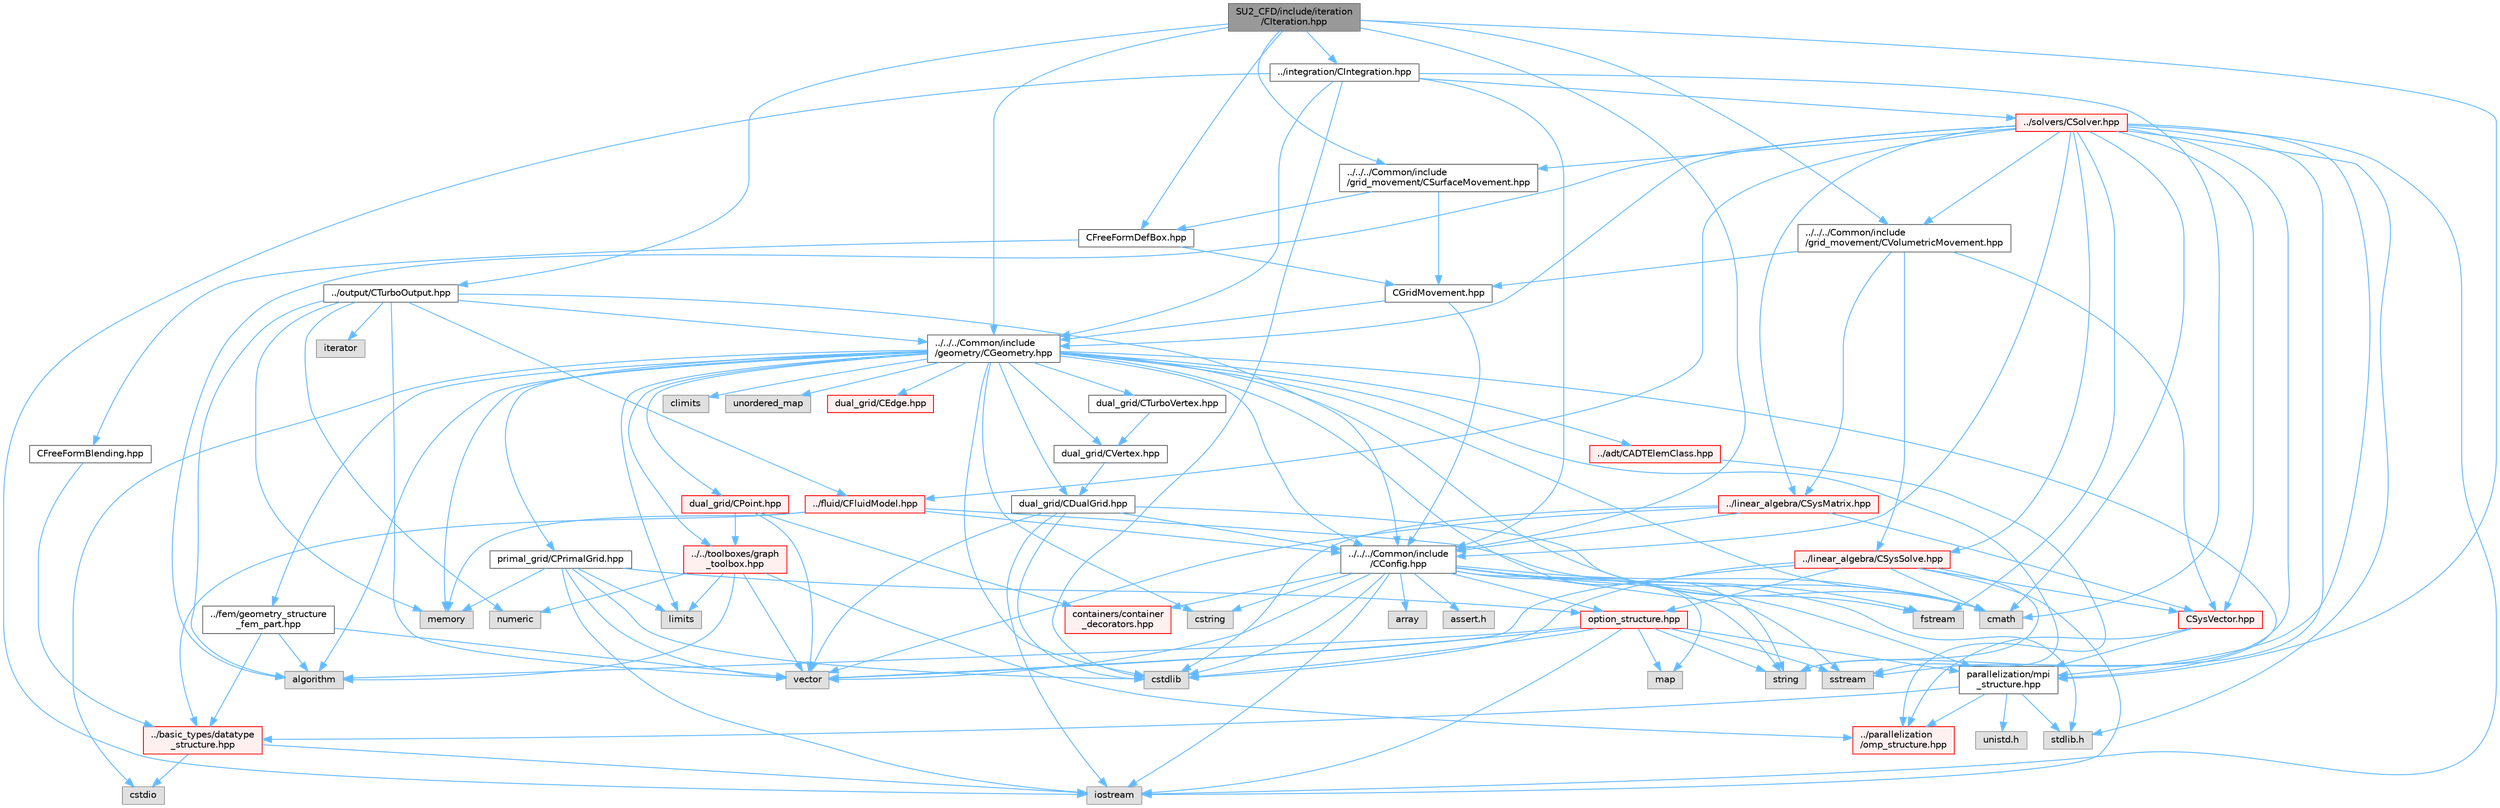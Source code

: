 digraph "SU2_CFD/include/iteration/CIteration.hpp"
{
 // LATEX_PDF_SIZE
  bgcolor="transparent";
  edge [fontname=Helvetica,fontsize=10,labelfontname=Helvetica,labelfontsize=10];
  node [fontname=Helvetica,fontsize=10,shape=box,height=0.2,width=0.4];
  Node1 [id="Node000001",label="SU2_CFD/include/iteration\l/CIteration.hpp",height=0.2,width=0.4,color="gray40", fillcolor="grey60", style="filled", fontcolor="black",tooltip="Headers of the iteration classes used by SU2_CFD. Each CIteration class represents an available physi..."];
  Node1 -> Node2 [id="edge1_Node000001_Node000002",color="steelblue1",style="solid",tooltip=" "];
  Node2 [id="Node000002",label="../../../Common/include\l/CConfig.hpp",height=0.2,width=0.4,color="grey40", fillcolor="white", style="filled",URL="$CConfig_8hpp.html",tooltip="All the information about the definition of the physical problem. The subroutines and functions are i..."];
  Node2 -> Node3 [id="edge2_Node000002_Node000003",color="steelblue1",style="solid",tooltip=" "];
  Node3 [id="Node000003",label="parallelization/mpi\l_structure.hpp",height=0.2,width=0.4,color="grey40", fillcolor="white", style="filled",URL="$mpi__structure_8hpp.html",tooltip="Headers of the mpi interface for generalized datatypes. The subroutines and functions are in the mpi_..."];
  Node3 -> Node4 [id="edge3_Node000003_Node000004",color="steelblue1",style="solid",tooltip=" "];
  Node4 [id="Node000004",label="stdlib.h",height=0.2,width=0.4,color="grey60", fillcolor="#E0E0E0", style="filled",tooltip=" "];
  Node3 -> Node5 [id="edge4_Node000003_Node000005",color="steelblue1",style="solid",tooltip=" "];
  Node5 [id="Node000005",label="../basic_types/datatype\l_structure.hpp",height=0.2,width=0.4,color="red", fillcolor="#FFF0F0", style="filled",URL="$datatype__structure_8hpp.html",tooltip="Headers for generalized datatypes, defines an interface for AD types."];
  Node5 -> Node6 [id="edge5_Node000005_Node000006",color="steelblue1",style="solid",tooltip=" "];
  Node6 [id="Node000006",label="iostream",height=0.2,width=0.4,color="grey60", fillcolor="#E0E0E0", style="filled",tooltip=" "];
  Node5 -> Node8 [id="edge6_Node000005_Node000008",color="steelblue1",style="solid",tooltip=" "];
  Node8 [id="Node000008",label="cstdio",height=0.2,width=0.4,color="grey60", fillcolor="#E0E0E0", style="filled",tooltip=" "];
  Node3 -> Node15 [id="edge7_Node000003_Node000015",color="steelblue1",style="solid",tooltip=" "];
  Node15 [id="Node000015",label="unistd.h",height=0.2,width=0.4,color="grey60", fillcolor="#E0E0E0", style="filled",tooltip=" "];
  Node3 -> Node12 [id="edge8_Node000003_Node000012",color="steelblue1",style="solid",tooltip=" "];
  Node12 [id="Node000012",label="../parallelization\l/omp_structure.hpp",height=0.2,width=0.4,color="red", fillcolor="#FFF0F0", style="filled",URL="$omp__structure_8hpp.html",tooltip="OpenMP interface header, provides compatibility functions if the code is built without OpenMP support..."];
  Node2 -> Node6 [id="edge9_Node000002_Node000006",color="steelblue1",style="solid",tooltip=" "];
  Node2 -> Node16 [id="edge10_Node000002_Node000016",color="steelblue1",style="solid",tooltip=" "];
  Node16 [id="Node000016",label="cstdlib",height=0.2,width=0.4,color="grey60", fillcolor="#E0E0E0", style="filled",tooltip=" "];
  Node2 -> Node17 [id="edge11_Node000002_Node000017",color="steelblue1",style="solid",tooltip=" "];
  Node17 [id="Node000017",label="fstream",height=0.2,width=0.4,color="grey60", fillcolor="#E0E0E0", style="filled",tooltip=" "];
  Node2 -> Node18 [id="edge12_Node000002_Node000018",color="steelblue1",style="solid",tooltip=" "];
  Node18 [id="Node000018",label="sstream",height=0.2,width=0.4,color="grey60", fillcolor="#E0E0E0", style="filled",tooltip=" "];
  Node2 -> Node19 [id="edge13_Node000002_Node000019",color="steelblue1",style="solid",tooltip=" "];
  Node19 [id="Node000019",label="string",height=0.2,width=0.4,color="grey60", fillcolor="#E0E0E0", style="filled",tooltip=" "];
  Node2 -> Node20 [id="edge14_Node000002_Node000020",color="steelblue1",style="solid",tooltip=" "];
  Node20 [id="Node000020",label="cstring",height=0.2,width=0.4,color="grey60", fillcolor="#E0E0E0", style="filled",tooltip=" "];
  Node2 -> Node21 [id="edge15_Node000002_Node000021",color="steelblue1",style="solid",tooltip=" "];
  Node21 [id="Node000021",label="vector",height=0.2,width=0.4,color="grey60", fillcolor="#E0E0E0", style="filled",tooltip=" "];
  Node2 -> Node22 [id="edge16_Node000002_Node000022",color="steelblue1",style="solid",tooltip=" "];
  Node22 [id="Node000022",label="array",height=0.2,width=0.4,color="grey60", fillcolor="#E0E0E0", style="filled",tooltip=" "];
  Node2 -> Node4 [id="edge17_Node000002_Node000004",color="steelblue1",style="solid",tooltip=" "];
  Node2 -> Node23 [id="edge18_Node000002_Node000023",color="steelblue1",style="solid",tooltip=" "];
  Node23 [id="Node000023",label="cmath",height=0.2,width=0.4,color="grey60", fillcolor="#E0E0E0", style="filled",tooltip=" "];
  Node2 -> Node24 [id="edge19_Node000002_Node000024",color="steelblue1",style="solid",tooltip=" "];
  Node24 [id="Node000024",label="map",height=0.2,width=0.4,color="grey60", fillcolor="#E0E0E0", style="filled",tooltip=" "];
  Node2 -> Node25 [id="edge20_Node000002_Node000025",color="steelblue1",style="solid",tooltip=" "];
  Node25 [id="Node000025",label="assert.h",height=0.2,width=0.4,color="grey60", fillcolor="#E0E0E0", style="filled",tooltip=" "];
  Node2 -> Node26 [id="edge21_Node000002_Node000026",color="steelblue1",style="solid",tooltip=" "];
  Node26 [id="Node000026",label="option_structure.hpp",height=0.2,width=0.4,color="red", fillcolor="#FFF0F0", style="filled",URL="$option__structure_8hpp.html",tooltip="Defines classes for referencing options for easy input in CConfig."];
  Node26 -> Node3 [id="edge22_Node000026_Node000003",color="steelblue1",style="solid",tooltip=" "];
  Node26 -> Node6 [id="edge23_Node000026_Node000006",color="steelblue1",style="solid",tooltip=" "];
  Node26 -> Node18 [id="edge24_Node000026_Node000018",color="steelblue1",style="solid",tooltip=" "];
  Node26 -> Node19 [id="edge25_Node000026_Node000019",color="steelblue1",style="solid",tooltip=" "];
  Node26 -> Node21 [id="edge26_Node000026_Node000021",color="steelblue1",style="solid",tooltip=" "];
  Node26 -> Node24 [id="edge27_Node000026_Node000024",color="steelblue1",style="solid",tooltip=" "];
  Node26 -> Node16 [id="edge28_Node000026_Node000016",color="steelblue1",style="solid",tooltip=" "];
  Node26 -> Node27 [id="edge29_Node000026_Node000027",color="steelblue1",style="solid",tooltip=" "];
  Node27 [id="Node000027",label="algorithm",height=0.2,width=0.4,color="grey60", fillcolor="#E0E0E0", style="filled",tooltip=" "];
  Node2 -> Node29 [id="edge30_Node000002_Node000029",color="steelblue1",style="solid",tooltip=" "];
  Node29 [id="Node000029",label="containers/container\l_decorators.hpp",height=0.2,width=0.4,color="red", fillcolor="#FFF0F0", style="filled",URL="$container__decorators_8hpp.html",tooltip="Collection of small classes that decorate C2DContainer to augment its functionality,..."];
  Node1 -> Node39 [id="edge31_Node000001_Node000039",color="steelblue1",style="solid",tooltip=" "];
  Node39 [id="Node000039",label="../../../Common/include\l/geometry/CGeometry.hpp",height=0.2,width=0.4,color="grey40", fillcolor="white", style="filled",URL="$CGeometry_8hpp.html",tooltip="Headers of the main subroutines for creating the geometrical structure. The subroutines and functions..."];
  Node39 -> Node40 [id="edge32_Node000039_Node000040",color="steelblue1",style="solid",tooltip=" "];
  Node40 [id="Node000040",label="limits",height=0.2,width=0.4,color="grey60", fillcolor="#E0E0E0", style="filled",tooltip=" "];
  Node39 -> Node3 [id="edge33_Node000039_Node000003",color="steelblue1",style="solid",tooltip=" "];
  Node39 -> Node19 [id="edge34_Node000039_Node000019",color="steelblue1",style="solid",tooltip=" "];
  Node39 -> Node17 [id="edge35_Node000039_Node000017",color="steelblue1",style="solid",tooltip=" "];
  Node39 -> Node18 [id="edge36_Node000039_Node000018",color="steelblue1",style="solid",tooltip=" "];
  Node39 -> Node23 [id="edge37_Node000039_Node000023",color="steelblue1",style="solid",tooltip=" "];
  Node39 -> Node27 [id="edge38_Node000039_Node000027",color="steelblue1",style="solid",tooltip=" "];
  Node39 -> Node20 [id="edge39_Node000039_Node000020",color="steelblue1",style="solid",tooltip=" "];
  Node39 -> Node8 [id="edge40_Node000039_Node000008",color="steelblue1",style="solid",tooltip=" "];
  Node39 -> Node16 [id="edge41_Node000039_Node000016",color="steelblue1",style="solid",tooltip=" "];
  Node39 -> Node41 [id="edge42_Node000039_Node000041",color="steelblue1",style="solid",tooltip=" "];
  Node41 [id="Node000041",label="climits",height=0.2,width=0.4,color="grey60", fillcolor="#E0E0E0", style="filled",tooltip=" "];
  Node39 -> Node42 [id="edge43_Node000039_Node000042",color="steelblue1",style="solid",tooltip=" "];
  Node42 [id="Node000042",label="memory",height=0.2,width=0.4,color="grey60", fillcolor="#E0E0E0", style="filled",tooltip=" "];
  Node39 -> Node43 [id="edge44_Node000039_Node000043",color="steelblue1",style="solid",tooltip=" "];
  Node43 [id="Node000043",label="unordered_map",height=0.2,width=0.4,color="grey60", fillcolor="#E0E0E0", style="filled",tooltip=" "];
  Node39 -> Node44 [id="edge45_Node000039_Node000044",color="steelblue1",style="solid",tooltip=" "];
  Node44 [id="Node000044",label="primal_grid/CPrimalGrid.hpp",height=0.2,width=0.4,color="grey40", fillcolor="white", style="filled",URL="$CPrimalGrid_8hpp.html",tooltip="Headers of the main subroutines for storing the primal grid structure. The subroutines and functions ..."];
  Node44 -> Node6 [id="edge46_Node000044_Node000006",color="steelblue1",style="solid",tooltip=" "];
  Node44 -> Node21 [id="edge47_Node000044_Node000021",color="steelblue1",style="solid",tooltip=" "];
  Node44 -> Node40 [id="edge48_Node000044_Node000040",color="steelblue1",style="solid",tooltip=" "];
  Node44 -> Node16 [id="edge49_Node000044_Node000016",color="steelblue1",style="solid",tooltip=" "];
  Node44 -> Node42 [id="edge50_Node000044_Node000042",color="steelblue1",style="solid",tooltip=" "];
  Node44 -> Node26 [id="edge51_Node000044_Node000026",color="steelblue1",style="solid",tooltip=" "];
  Node39 -> Node45 [id="edge52_Node000039_Node000045",color="steelblue1",style="solid",tooltip=" "];
  Node45 [id="Node000045",label="dual_grid/CDualGrid.hpp",height=0.2,width=0.4,color="grey40", fillcolor="white", style="filled",URL="$CDualGrid_8hpp.html",tooltip="Headers of the main subroutines for doing the complete dual grid structure. The subroutines and funct..."];
  Node45 -> Node23 [id="edge53_Node000045_Node000023",color="steelblue1",style="solid",tooltip=" "];
  Node45 -> Node6 [id="edge54_Node000045_Node000006",color="steelblue1",style="solid",tooltip=" "];
  Node45 -> Node16 [id="edge55_Node000045_Node000016",color="steelblue1",style="solid",tooltip=" "];
  Node45 -> Node21 [id="edge56_Node000045_Node000021",color="steelblue1",style="solid",tooltip=" "];
  Node45 -> Node2 [id="edge57_Node000045_Node000002",color="steelblue1",style="solid",tooltip=" "];
  Node39 -> Node46 [id="edge58_Node000039_Node000046",color="steelblue1",style="solid",tooltip=" "];
  Node46 [id="Node000046",label="dual_grid/CPoint.hpp",height=0.2,width=0.4,color="red", fillcolor="#FFF0F0", style="filled",URL="$CPoint_8hpp.html",tooltip="Declaration of the point class that stores geometric and adjacency information for dual control volum..."];
  Node46 -> Node29 [id="edge59_Node000046_Node000029",color="steelblue1",style="solid",tooltip=" "];
  Node46 -> Node47 [id="edge60_Node000046_Node000047",color="steelblue1",style="solid",tooltip=" "];
  Node47 [id="Node000047",label="../../toolboxes/graph\l_toolbox.hpp",height=0.2,width=0.4,color="red", fillcolor="#FFF0F0", style="filled",URL="$graph__toolbox_8hpp.html",tooltip="Functions and classes to build/represent sparse graphs or sparse patterns."];
  Node47 -> Node12 [id="edge61_Node000047_Node000012",color="steelblue1",style="solid",tooltip=" "];
  Node47 -> Node21 [id="edge62_Node000047_Node000021",color="steelblue1",style="solid",tooltip=" "];
  Node47 -> Node40 [id="edge63_Node000047_Node000040",color="steelblue1",style="solid",tooltip=" "];
  Node47 -> Node27 [id="edge64_Node000047_Node000027",color="steelblue1",style="solid",tooltip=" "];
  Node47 -> Node49 [id="edge65_Node000047_Node000049",color="steelblue1",style="solid",tooltip=" "];
  Node49 [id="Node000049",label="numeric",height=0.2,width=0.4,color="grey60", fillcolor="#E0E0E0", style="filled",tooltip=" "];
  Node46 -> Node21 [id="edge66_Node000046_Node000021",color="steelblue1",style="solid",tooltip=" "];
  Node39 -> Node51 [id="edge67_Node000039_Node000051",color="steelblue1",style="solid",tooltip=" "];
  Node51 [id="Node000051",label="dual_grid/CEdge.hpp",height=0.2,width=0.4,color="red", fillcolor="#FFF0F0", style="filled",URL="$CEdge_8hpp.html",tooltip="Declaration of the edge class CEdge.cpp file."];
  Node39 -> Node52 [id="edge68_Node000039_Node000052",color="steelblue1",style="solid",tooltip=" "];
  Node52 [id="Node000052",label="dual_grid/CVertex.hpp",height=0.2,width=0.4,color="grey40", fillcolor="white", style="filled",URL="$CVertex_8hpp.html",tooltip="Headers of the main subroutines for doing the complete dual grid structure. The subroutines and funct..."];
  Node52 -> Node45 [id="edge69_Node000052_Node000045",color="steelblue1",style="solid",tooltip=" "];
  Node39 -> Node53 [id="edge70_Node000039_Node000053",color="steelblue1",style="solid",tooltip=" "];
  Node53 [id="Node000053",label="dual_grid/CTurboVertex.hpp",height=0.2,width=0.4,color="grey40", fillcolor="white", style="filled",URL="$CTurboVertex_8hpp.html",tooltip="Headers of the main subroutines for doing the complete dual grid structure. The subroutines and funct..."];
  Node53 -> Node52 [id="edge71_Node000053_Node000052",color="steelblue1",style="solid",tooltip=" "];
  Node39 -> Node2 [id="edge72_Node000039_Node000002",color="steelblue1",style="solid",tooltip=" "];
  Node39 -> Node54 [id="edge73_Node000039_Node000054",color="steelblue1",style="solid",tooltip=" "];
  Node54 [id="Node000054",label="../fem/geometry_structure\l_fem_part.hpp",height=0.2,width=0.4,color="grey40", fillcolor="white", style="filled",URL="$geometry__structure__fem__part_8hpp.html",tooltip="Helper classes for the Fluid FEM solver."];
  Node54 -> Node5 [id="edge74_Node000054_Node000005",color="steelblue1",style="solid",tooltip=" "];
  Node54 -> Node21 [id="edge75_Node000054_Node000021",color="steelblue1",style="solid",tooltip=" "];
  Node54 -> Node27 [id="edge76_Node000054_Node000027",color="steelblue1",style="solid",tooltip=" "];
  Node39 -> Node47 [id="edge77_Node000039_Node000047",color="steelblue1",style="solid",tooltip=" "];
  Node39 -> Node55 [id="edge78_Node000039_Node000055",color="steelblue1",style="solid",tooltip=" "];
  Node55 [id="Node000055",label="../adt/CADTElemClass.hpp",height=0.2,width=0.4,color="red", fillcolor="#FFF0F0", style="filled",URL="$CADTElemClass_8hpp.html",tooltip="Class for storing an ADT of (linear) elements in an arbitrary number of dimensions."];
  Node55 -> Node12 [id="edge79_Node000055_Node000012",color="steelblue1",style="solid",tooltip=" "];
  Node1 -> Node59 [id="edge80_Node000001_Node000059",color="steelblue1",style="solid",tooltip=" "];
  Node59 [id="Node000059",label="../../../Common/include\l/grid_movement/CSurfaceMovement.hpp",height=0.2,width=0.4,color="grey40", fillcolor="white", style="filled",URL="$CSurfaceMovement_8hpp.html",tooltip="Headers of the CSurfaceMovement class."];
  Node59 -> Node60 [id="edge81_Node000059_Node000060",color="steelblue1",style="solid",tooltip=" "];
  Node60 [id="Node000060",label="CGridMovement.hpp",height=0.2,width=0.4,color="grey40", fillcolor="white", style="filled",URL="$CGridMovement_8hpp.html",tooltip="Headers of the CGridMovement class."];
  Node60 -> Node39 [id="edge82_Node000060_Node000039",color="steelblue1",style="solid",tooltip=" "];
  Node60 -> Node2 [id="edge83_Node000060_Node000002",color="steelblue1",style="solid",tooltip=" "];
  Node59 -> Node61 [id="edge84_Node000059_Node000061",color="steelblue1",style="solid",tooltip=" "];
  Node61 [id="Node000061",label="CFreeFormDefBox.hpp",height=0.2,width=0.4,color="grey40", fillcolor="white", style="filled",URL="$CFreeFormDefBox_8hpp.html",tooltip="Headers of the CFreeFormDefBox class."];
  Node61 -> Node60 [id="edge85_Node000061_Node000060",color="steelblue1",style="solid",tooltip=" "];
  Node61 -> Node62 [id="edge86_Node000061_Node000062",color="steelblue1",style="solid",tooltip=" "];
  Node62 [id="Node000062",label="CFreeFormBlending.hpp",height=0.2,width=0.4,color="grey40", fillcolor="white", style="filled",URL="$CFreeFormBlending_8hpp.html",tooltip="Headers of the CFreeFormBlending class. It is the parent class for the FFD blending function."];
  Node62 -> Node5 [id="edge87_Node000062_Node000005",color="steelblue1",style="solid",tooltip=" "];
  Node1 -> Node63 [id="edge88_Node000001_Node000063",color="steelblue1",style="solid",tooltip=" "];
  Node63 [id="Node000063",label="../../../Common/include\l/grid_movement/CVolumetricMovement.hpp",height=0.2,width=0.4,color="grey40", fillcolor="white", style="filled",URL="$CVolumetricMovement_8hpp.html",tooltip="Headers of the CVolumetricMovement class."];
  Node63 -> Node60 [id="edge89_Node000063_Node000060",color="steelblue1",style="solid",tooltip=" "];
  Node63 -> Node64 [id="edge90_Node000063_Node000064",color="steelblue1",style="solid",tooltip=" "];
  Node64 [id="Node000064",label="../linear_algebra/CSysMatrix.hpp",height=0.2,width=0.4,color="red", fillcolor="#FFF0F0", style="filled",URL="$CSysMatrix_8hpp.html",tooltip="Declaration of the block-sparse matrix class. The implemtation is in CSysMatrix.cpp."];
  Node64 -> Node2 [id="edge91_Node000064_Node000002",color="steelblue1",style="solid",tooltip=" "];
  Node64 -> Node65 [id="edge92_Node000064_Node000065",color="steelblue1",style="solid",tooltip=" "];
  Node65 [id="Node000065",label="CSysVector.hpp",height=0.2,width=0.4,color="red", fillcolor="#FFF0F0", style="filled",URL="$CSysVector_8hpp.html",tooltip="Declararion and inlines of the vector class used in the solution of large, distributed,..."];
  Node65 -> Node3 [id="edge93_Node000065_Node000003",color="steelblue1",style="solid",tooltip=" "];
  Node65 -> Node12 [id="edge94_Node000065_Node000012",color="steelblue1",style="solid",tooltip=" "];
  Node64 -> Node16 [id="edge95_Node000064_Node000016",color="steelblue1",style="solid",tooltip=" "];
  Node64 -> Node21 [id="edge96_Node000064_Node000021",color="steelblue1",style="solid",tooltip=" "];
  Node63 -> Node65 [id="edge97_Node000063_Node000065",color="steelblue1",style="solid",tooltip=" "];
  Node63 -> Node68 [id="edge98_Node000063_Node000068",color="steelblue1",style="solid",tooltip=" "];
  Node68 [id="Node000068",label="../linear_algebra/CSysSolve.hpp",height=0.2,width=0.4,color="red", fillcolor="#FFF0F0", style="filled",URL="$CSysSolve_8hpp.html",tooltip="Headers for the classes related to linear solvers (CG, FGMRES, etc) The subroutines and functions are..."];
  Node68 -> Node23 [id="edge99_Node000068_Node000023",color="steelblue1",style="solid",tooltip=" "];
  Node68 -> Node21 [id="edge100_Node000068_Node000021",color="steelblue1",style="solid",tooltip=" "];
  Node68 -> Node6 [id="edge101_Node000068_Node000006",color="steelblue1",style="solid",tooltip=" "];
  Node68 -> Node16 [id="edge102_Node000068_Node000016",color="steelblue1",style="solid",tooltip=" "];
  Node68 -> Node19 [id="edge103_Node000068_Node000019",color="steelblue1",style="solid",tooltip=" "];
  Node68 -> Node65 [id="edge104_Node000068_Node000065",color="steelblue1",style="solid",tooltip=" "];
  Node68 -> Node26 [id="edge105_Node000068_Node000026",color="steelblue1",style="solid",tooltip=" "];
  Node1 -> Node61 [id="edge106_Node000001_Node000061",color="steelblue1",style="solid",tooltip=" "];
  Node1 -> Node3 [id="edge107_Node000001_Node000003",color="steelblue1",style="solid",tooltip=" "];
  Node1 -> Node70 [id="edge108_Node000001_Node000070",color="steelblue1",style="solid",tooltip=" "];
  Node70 [id="Node000070",label="../integration/CIntegration.hpp",height=0.2,width=0.4,color="grey40", fillcolor="white", style="filled",URL="$CIntegration_8hpp.html",tooltip="Declaration of the main routines to orchestrate space and time integration."];
  Node70 -> Node23 [id="edge109_Node000070_Node000023",color="steelblue1",style="solid",tooltip=" "];
  Node70 -> Node6 [id="edge110_Node000070_Node000006",color="steelblue1",style="solid",tooltip=" "];
  Node70 -> Node16 [id="edge111_Node000070_Node000016",color="steelblue1",style="solid",tooltip=" "];
  Node70 -> Node71 [id="edge112_Node000070_Node000071",color="steelblue1",style="solid",tooltip=" "];
  Node71 [id="Node000071",label="../solvers/CSolver.hpp",height=0.2,width=0.4,color="red", fillcolor="#FFF0F0", style="filled",URL="$CSolver_8hpp.html",tooltip="Headers of the CSolver class which is inherited by all of the other solvers."];
  Node71 -> Node3 [id="edge113_Node000071_Node000003",color="steelblue1",style="solid",tooltip=" "];
  Node71 -> Node23 [id="edge114_Node000071_Node000023",color="steelblue1",style="solid",tooltip=" "];
  Node71 -> Node19 [id="edge115_Node000071_Node000019",color="steelblue1",style="solid",tooltip=" "];
  Node71 -> Node17 [id="edge116_Node000071_Node000017",color="steelblue1",style="solid",tooltip=" "];
  Node71 -> Node18 [id="edge117_Node000071_Node000018",color="steelblue1",style="solid",tooltip=" "];
  Node71 -> Node27 [id="edge118_Node000071_Node000027",color="steelblue1",style="solid",tooltip=" "];
  Node71 -> Node6 [id="edge119_Node000071_Node000006",color="steelblue1",style="solid",tooltip=" "];
  Node71 -> Node4 [id="edge120_Node000071_Node000004",color="steelblue1",style="solid",tooltip=" "];
  Node71 -> Node73 [id="edge121_Node000071_Node000073",color="steelblue1",style="solid",tooltip=" "];
  Node73 [id="Node000073",label="../fluid/CFluidModel.hpp",height=0.2,width=0.4,color="red", fillcolor="#FFF0F0", style="filled",URL="$CFluidModel_8hpp.html",tooltip="Defines the main fluid model class for thermophysical properties."];
  Node73 -> Node23 [id="edge122_Node000073_Node000023",color="steelblue1",style="solid",tooltip=" "];
  Node73 -> Node42 [id="edge123_Node000073_Node000042",color="steelblue1",style="solid",tooltip=" "];
  Node73 -> Node2 [id="edge124_Node000073_Node000002",color="steelblue1",style="solid",tooltip=" "];
  Node73 -> Node5 [id="edge125_Node000073_Node000005",color="steelblue1",style="solid",tooltip=" "];
  Node71 -> Node39 [id="edge126_Node000071_Node000039",color="steelblue1",style="solid",tooltip=" "];
  Node71 -> Node2 [id="edge127_Node000071_Node000002",color="steelblue1",style="solid",tooltip=" "];
  Node71 -> Node64 [id="edge128_Node000071_Node000064",color="steelblue1",style="solid",tooltip=" "];
  Node71 -> Node65 [id="edge129_Node000071_Node000065",color="steelblue1",style="solid",tooltip=" "];
  Node71 -> Node68 [id="edge130_Node000071_Node000068",color="steelblue1",style="solid",tooltip=" "];
  Node71 -> Node59 [id="edge131_Node000071_Node000059",color="steelblue1",style="solid",tooltip=" "];
  Node71 -> Node63 [id="edge132_Node000071_Node000063",color="steelblue1",style="solid",tooltip=" "];
  Node70 -> Node39 [id="edge133_Node000070_Node000039",color="steelblue1",style="solid",tooltip=" "];
  Node70 -> Node2 [id="edge134_Node000070_Node000002",color="steelblue1",style="solid",tooltip=" "];
  Node1 -> Node89 [id="edge135_Node000001_Node000089",color="steelblue1",style="solid",tooltip=" "];
  Node89 [id="Node000089",label="../output/CTurboOutput.hpp",height=0.2,width=0.4,color="grey40", fillcolor="white", style="filled",URL="$CTurboOutput_8hpp.html",tooltip="Headers of the Turbomachinery Performance class."];
  Node89 -> Node21 [id="edge136_Node000089_Node000021",color="steelblue1",style="solid",tooltip=" "];
  Node89 -> Node42 [id="edge137_Node000089_Node000042",color="steelblue1",style="solid",tooltip=" "];
  Node89 -> Node27 [id="edge138_Node000089_Node000027",color="steelblue1",style="solid",tooltip=" "];
  Node89 -> Node90 [id="edge139_Node000089_Node000090",color="steelblue1",style="solid",tooltip=" "];
  Node90 [id="Node000090",label="iterator",height=0.2,width=0.4,color="grey60", fillcolor="#E0E0E0", style="filled",tooltip=" "];
  Node89 -> Node49 [id="edge140_Node000089_Node000049",color="steelblue1",style="solid",tooltip=" "];
  Node89 -> Node39 [id="edge141_Node000089_Node000039",color="steelblue1",style="solid",tooltip=" "];
  Node89 -> Node2 [id="edge142_Node000089_Node000002",color="steelblue1",style="solid",tooltip=" "];
  Node89 -> Node73 [id="edge143_Node000089_Node000073",color="steelblue1",style="solid",tooltip=" "];
}
